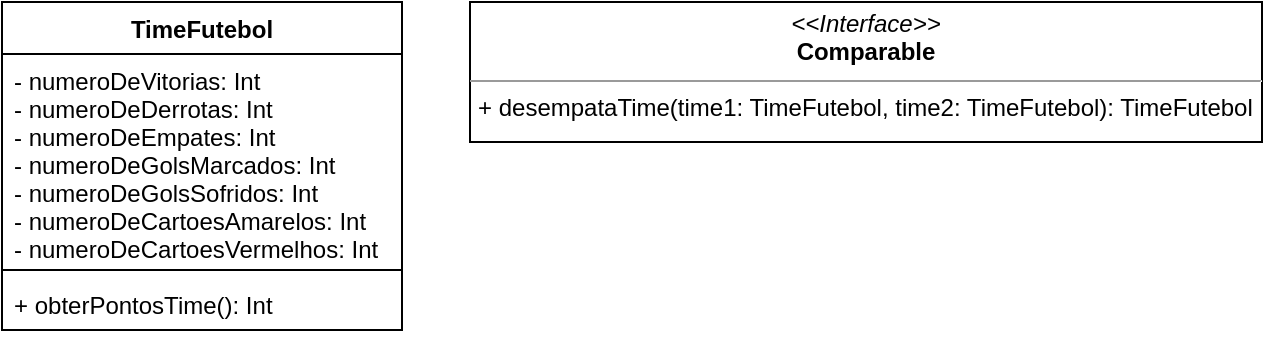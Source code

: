 <mxfile version="18.0.0" type="device"><diagram id="C5RBs43oDa-KdzZeNtuy" name="Page-1"><mxGraphModel dx="1288" dy="698" grid="1" gridSize="10" guides="1" tooltips="1" connect="1" arrows="1" fold="1" page="1" pageScale="1" pageWidth="827" pageHeight="1169" math="0" shadow="0"><root><mxCell id="WIyWlLk6GJQsqaUBKTNV-0"/><mxCell id="WIyWlLk6GJQsqaUBKTNV-1" parent="WIyWlLk6GJQsqaUBKTNV-0"/><mxCell id="oZRqWM2d0Zm7LIIWXXqF-0" value="TimeFutebol" style="swimlane;fontStyle=1;align=center;verticalAlign=top;childLayout=stackLayout;horizontal=1;startSize=26;horizontalStack=0;resizeParent=1;resizeParentMax=0;resizeLast=0;collapsible=1;marginBottom=0;" vertex="1" parent="WIyWlLk6GJQsqaUBKTNV-1"><mxGeometry x="180" y="40" width="200" height="164" as="geometry"/></mxCell><mxCell id="oZRqWM2d0Zm7LIIWXXqF-1" value="- numeroDeVitorias: Int&#10;- numeroDeDerrotas: Int&#10;- numeroDeEmpates: Int&#10;- numeroDeGolsMarcados: Int&#10;- numeroDeGolsSofridos: Int&#10;- numeroDeCartoesAmarelos: Int&#10;- numeroDeCartoesVermelhos: Int" style="text;strokeColor=none;fillColor=none;align=left;verticalAlign=top;spacingLeft=4;spacingRight=4;overflow=hidden;rotatable=0;points=[[0,0.5],[1,0.5]];portConstraint=eastwest;" vertex="1" parent="oZRqWM2d0Zm7LIIWXXqF-0"><mxGeometry y="26" width="200" height="104" as="geometry"/></mxCell><mxCell id="oZRqWM2d0Zm7LIIWXXqF-2" value="" style="line;strokeWidth=1;fillColor=none;align=left;verticalAlign=middle;spacingTop=-1;spacingLeft=3;spacingRight=3;rotatable=0;labelPosition=right;points=[];portConstraint=eastwest;" vertex="1" parent="oZRqWM2d0Zm7LIIWXXqF-0"><mxGeometry y="130" width="200" height="8" as="geometry"/></mxCell><mxCell id="oZRqWM2d0Zm7LIIWXXqF-3" value="+ obterPontosTime(): Int" style="text;strokeColor=none;fillColor=none;align=left;verticalAlign=top;spacingLeft=4;spacingRight=4;overflow=hidden;rotatable=0;points=[[0,0.5],[1,0.5]];portConstraint=eastwest;" vertex="1" parent="oZRqWM2d0Zm7LIIWXXqF-0"><mxGeometry y="138" width="200" height="26" as="geometry"/></mxCell><mxCell id="oZRqWM2d0Zm7LIIWXXqF-4" value="&lt;p style=&quot;margin:0px;margin-top:4px;text-align:center;&quot;&gt;&lt;i&gt;&amp;lt;&amp;lt;Interface&amp;gt;&amp;gt;&lt;/i&gt;&lt;br&gt;&lt;b&gt;Comparable&lt;/b&gt;&lt;/p&gt;&lt;hr size=&quot;1&quot;&gt;&lt;p style=&quot;margin:0px;margin-left:4px;&quot;&gt;+ desempataTime(time1: TimeFutebol, time2: TimeFutebol): TimeFutebol&lt;/p&gt;" style="verticalAlign=top;align=left;overflow=fill;fontSize=12;fontFamily=Helvetica;html=1;" vertex="1" parent="WIyWlLk6GJQsqaUBKTNV-1"><mxGeometry x="414" y="40" width="396" height="70" as="geometry"/></mxCell></root></mxGraphModel></diagram></mxfile>
